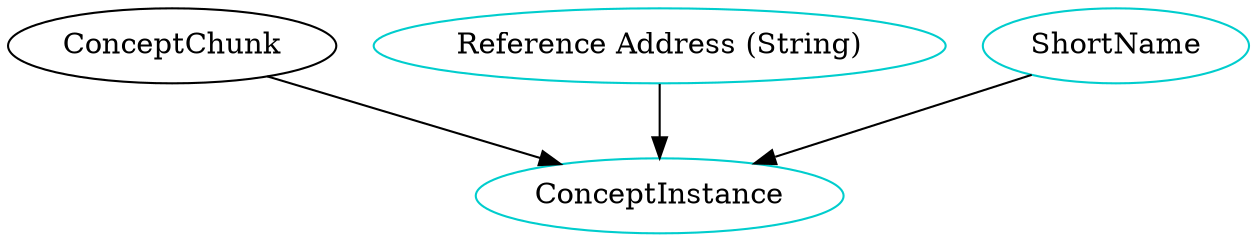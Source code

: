 digraph conceptinstance {
	/* relationships between independent and dependent components */
	ConceptChunk -> ConceptInstance;
    RefAddConceptInstance -> ConceptInstance;
    ShortNameConceptInstance -> ConceptInstance;
    
	/* definitions for each type component */
	ConceptInstance 	    [shape=oval, color=cyan3, label="ConceptInstance"];
    RefAddConceptInstance   [shape=oval, color=cyan3, label="Reference Address (String)"];
    ShortNameConceptInstance  [shape=oval, color=cyan3, label="ShortName"];

}

/* dot -Tpng sample.dot -o sample.png */
